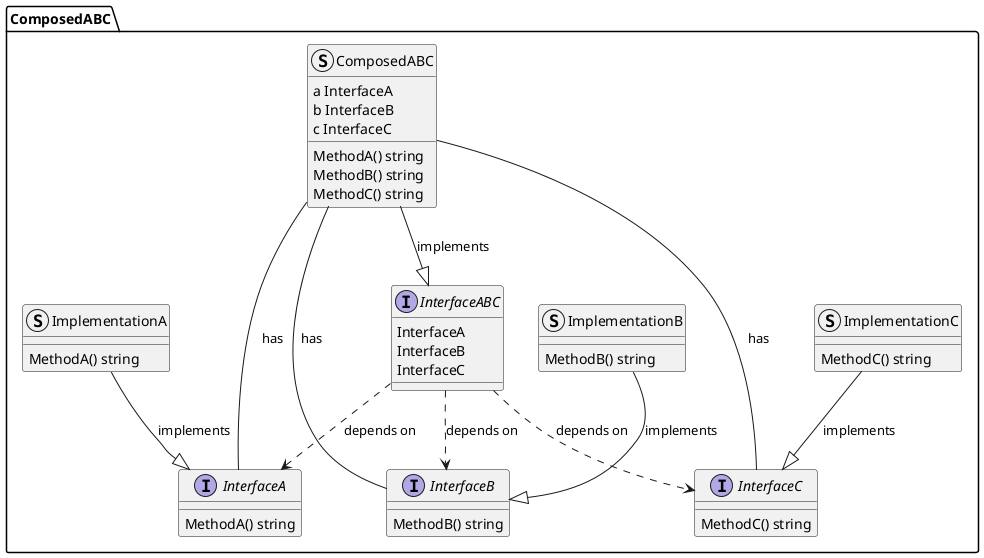 @startuml
package ComposedABC {

  interface InterfaceABC {
    {field} InterfaceA
    {field} InterfaceB
    {field} InterfaceC
  }

  interface InterfaceA {
    MethodA() string
  }

  interface InterfaceB {
    MethodB() string
  }

  interface InterfaceC {
    MethodC() string
  }

  struct ImplementationA {
    MethodA() string
  }

  struct ImplementationB {
    MethodB() string
  }

  struct ImplementationC {
    MethodC() string
  }

  struct ComposedABC {
    {field} a InterfaceA
    {field} b InterfaceB
    {field} c InterfaceC
    MethodA() string
    MethodB() string
    MethodC() string
  }

  InterfaceABC ..> InterfaceA : depends on
  InterfaceABC ..> InterfaceB : depends on
  InterfaceABC ..> InterfaceC : depends on

  ImplementationA --|> InterfaceA : implements
  ImplementationB --|> InterfaceB : implements
  ImplementationC --|> InterfaceC : implements

  ComposedABC -- InterfaceA : has
  ComposedABC -- InterfaceB : has
  ComposedABC -- InterfaceC : has

  ComposedABC --|> InterfaceABC : implements

}
@enduml